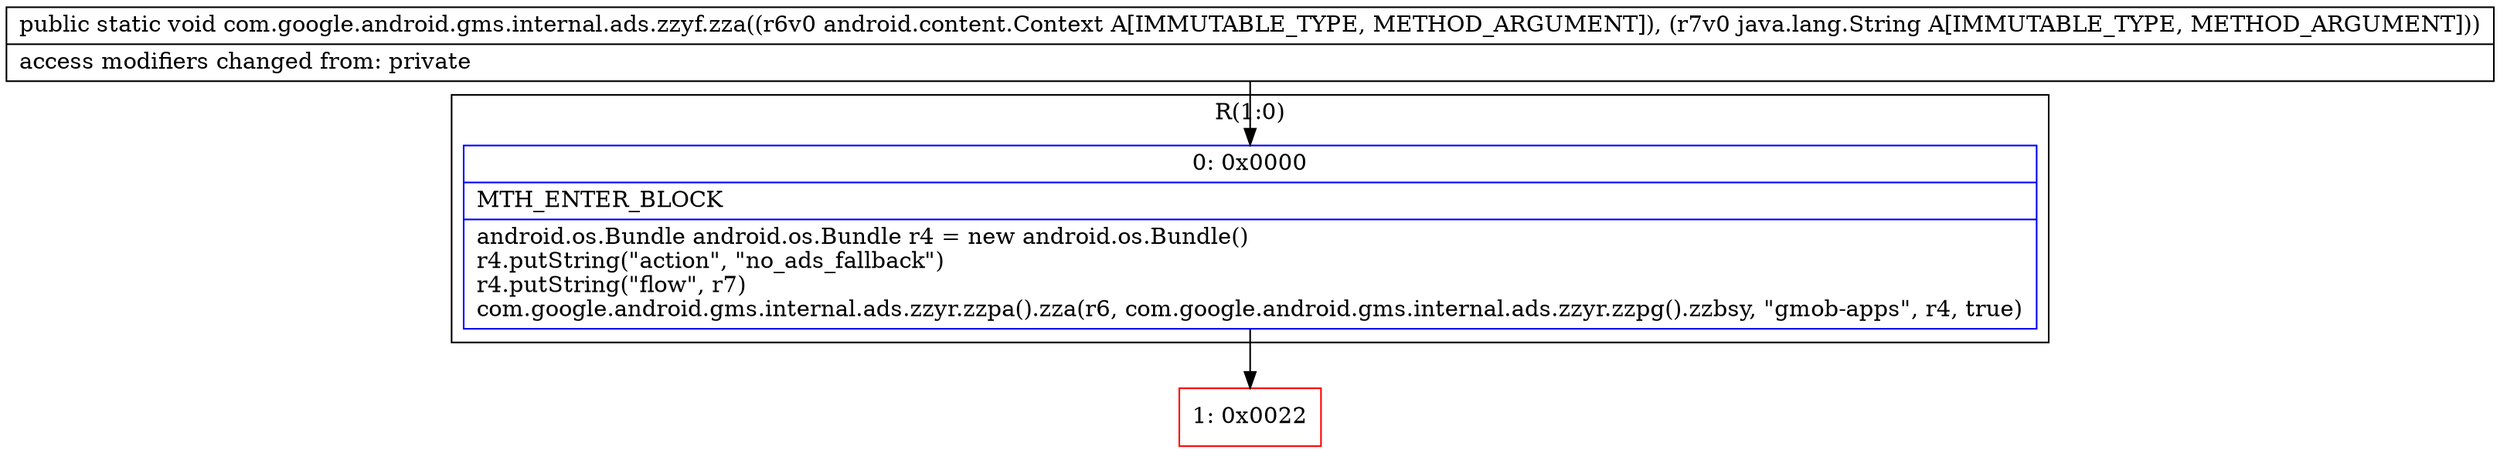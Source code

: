 digraph "CFG forcom.google.android.gms.internal.ads.zzyf.zza(Landroid\/content\/Context;Ljava\/lang\/String;)V" {
subgraph cluster_Region_1929855510 {
label = "R(1:0)";
node [shape=record,color=blue];
Node_0 [shape=record,label="{0\:\ 0x0000|MTH_ENTER_BLOCK\l|android.os.Bundle android.os.Bundle r4 = new android.os.Bundle()\lr4.putString(\"action\", \"no_ads_fallback\")\lr4.putString(\"flow\", r7)\lcom.google.android.gms.internal.ads.zzyr.zzpa().zza(r6, com.google.android.gms.internal.ads.zzyr.zzpg().zzbsy, \"gmob\-apps\", r4, true)\l}"];
}
Node_1 [shape=record,color=red,label="{1\:\ 0x0022}"];
MethodNode[shape=record,label="{public static void com.google.android.gms.internal.ads.zzyf.zza((r6v0 android.content.Context A[IMMUTABLE_TYPE, METHOD_ARGUMENT]), (r7v0 java.lang.String A[IMMUTABLE_TYPE, METHOD_ARGUMENT]))  | access modifiers changed from: private\l}"];
MethodNode -> Node_0;
Node_0 -> Node_1;
}

